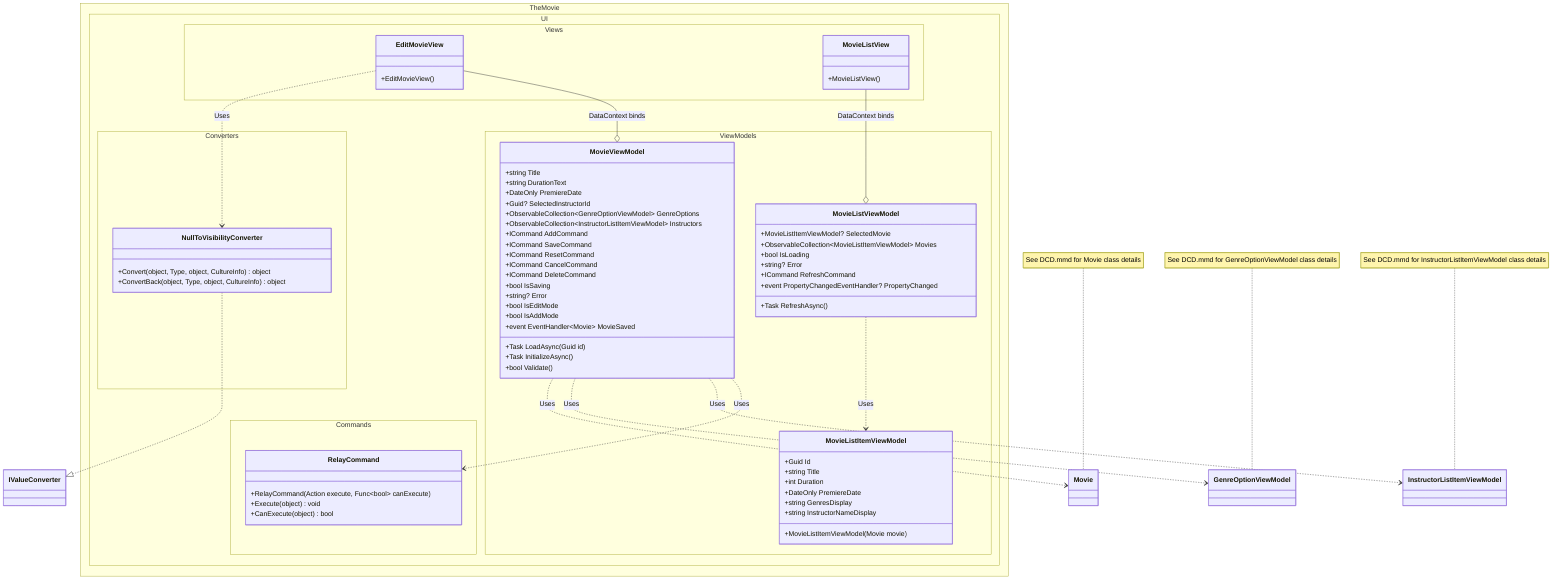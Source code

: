 ﻿classDiagram
    direction TB
    namespace TheMovie.UI.Views {
        class EditMovieView {
            +EditMovieView()
        }

        class MovieListView {
            +MovieListView()
        }
    }

    
    namespace TheMovie.UI.ViewModels {
        class MovieViewModel {
                +string Title
                +string DurationText
                +DateOnly PremiereDate
                +Guid? SelectedInstructorId
                +ObservableCollection~GenreOptionViewModel~ GenreOptions
                +ObservableCollection~InstructorListItemViewModel~ Instructors
                +ICommand AddCommand
                +ICommand SaveCommand
                +ICommand ResetCommand
                +ICommand CancelCommand
                +ICommand DeleteCommand
                +bool IsSaving
                +string? Error
                +bool IsEditMode
                +bool IsAddMode
                +event EventHandler~Movie~ MovieSaved
                +Task LoadAsync(Guid id)
                +Task InitializeAsync()
                +bool Validate()
        }

        class MovieListViewModel {
            +MovieListItemViewModel? SelectedMovie
            +ObservableCollection~MovieListItemViewModel~ Movies
            +bool IsLoading
            +string? Error
            +ICommand RefreshCommand
            +Task RefreshAsync()
            +event PropertyChangedEventHandler? PropertyChanged

        }

        class MovieListItemViewModel {
            +Guid Id
            +string Title
            +int Duration
            +DateOnly PremiereDate
            +string GenresDisplay
            +string InstructorNameDisplay
            +MovieListItemViewModel(Movie movie)
        }
    }

    namespace TheMovie.UI.Commands {
        class RelayCommand {
            +RelayCommand(Action execute, Func~bool~ canExecute)
            +Execute(object) void
            +CanExecute(object) bool
        }
    }
    namespace TheMovie.UI.Converters {
        class NullToVisibilityConverter {
            +Convert(object, Type, object, CultureInfo) object
            +ConvertBack(object, Type, object, CultureInfo) object
        }
    }
    
    EditMovieView ..> NullToVisibilityConverter : Uses
    EditMovieView --o MovieViewModel : DataContext binds

    MovieListView --o MovieListViewModel : DataContext binds
    MovieListViewModel ..> MovieListItemViewModel : Uses

    MovieViewModel ..> Movie : Uses
    MovieViewModel ..> GenreOptionViewModel : Uses
    MovieViewModel ..> InstructorListItemViewModel : Uses
    MovieViewModel ..> RelayCommand : Uses

    NullToVisibilityConverter ..|> IValueConverter

    note for Movie "See DCD.mmd for Movie class details"
    note for GenreOptionViewModel "See DCD.mmd for GenreOptionViewModel class details"
    note for InstructorListItemViewModel "See DCD.mmd for InstructorListItemViewModel class details"